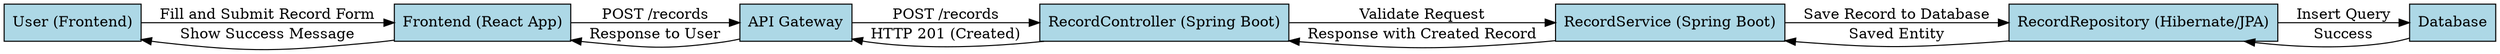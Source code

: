 digraph G {
  rankdir=LR;
  node [shape=rectangle, style=filled, fillcolor=lightblue];

  User [label="User (Frontend)"];
  Frontend [label="Frontend (React App)"];
  APIGateway [label="API Gateway"];
  Controller [label="RecordController (Spring Boot)"];
  Service [label="RecordService (Spring Boot)"];
  Repository [label="RecordRepository (Hibernate/JPA)"];
  Database [label="Database"];

  User -> Frontend [label="Fill and Submit Record Form"];
  Frontend -> APIGateway [label="POST /records"];
  APIGateway -> Controller [label="POST /records"];
  Controller -> Service [label="Validate Request"];
  Service -> Repository [label="Save Record to Database"];
  Repository -> Database [label="Insert Query"];
  Database -> Repository [label="Success"];
  Repository -> Service [label="Saved Entity"];
  Service -> Controller [label="Response with Created Record"];
  Controller -> APIGateway [label="HTTP 201 (Created)"];
  APIGateway -> Frontend [label="Response to User"];
  Frontend -> User [label="Show Success Message"];
}
